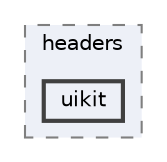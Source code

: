 digraph "src/headers/uikit"
{
 // LATEX_PDF_SIZE
  bgcolor="transparent";
  edge [fontname=Helvetica,fontsize=10,labelfontname=Helvetica,labelfontsize=10];
  node [fontname=Helvetica,fontsize=10,shape=box,height=0.2,width=0.4];
  compound=true
  subgraph clusterdir_d0381950fc41278198232cb047ffc1f9 {
    graph [ bgcolor="#edf0f7", pencolor="grey50", label="headers", fontname=Helvetica,fontsize=10 style="filled,dashed", URL="dir_d0381950fc41278198232cb047ffc1f9.html",tooltip=""]
  dir_42b62aa6a61388bc482e1b3e898ede38 [label="uikit", fillcolor="#edf0f7", color="grey25", style="filled,bold", URL="dir_42b62aa6a61388bc482e1b3e898ede38.html",tooltip=""];
  }
}
